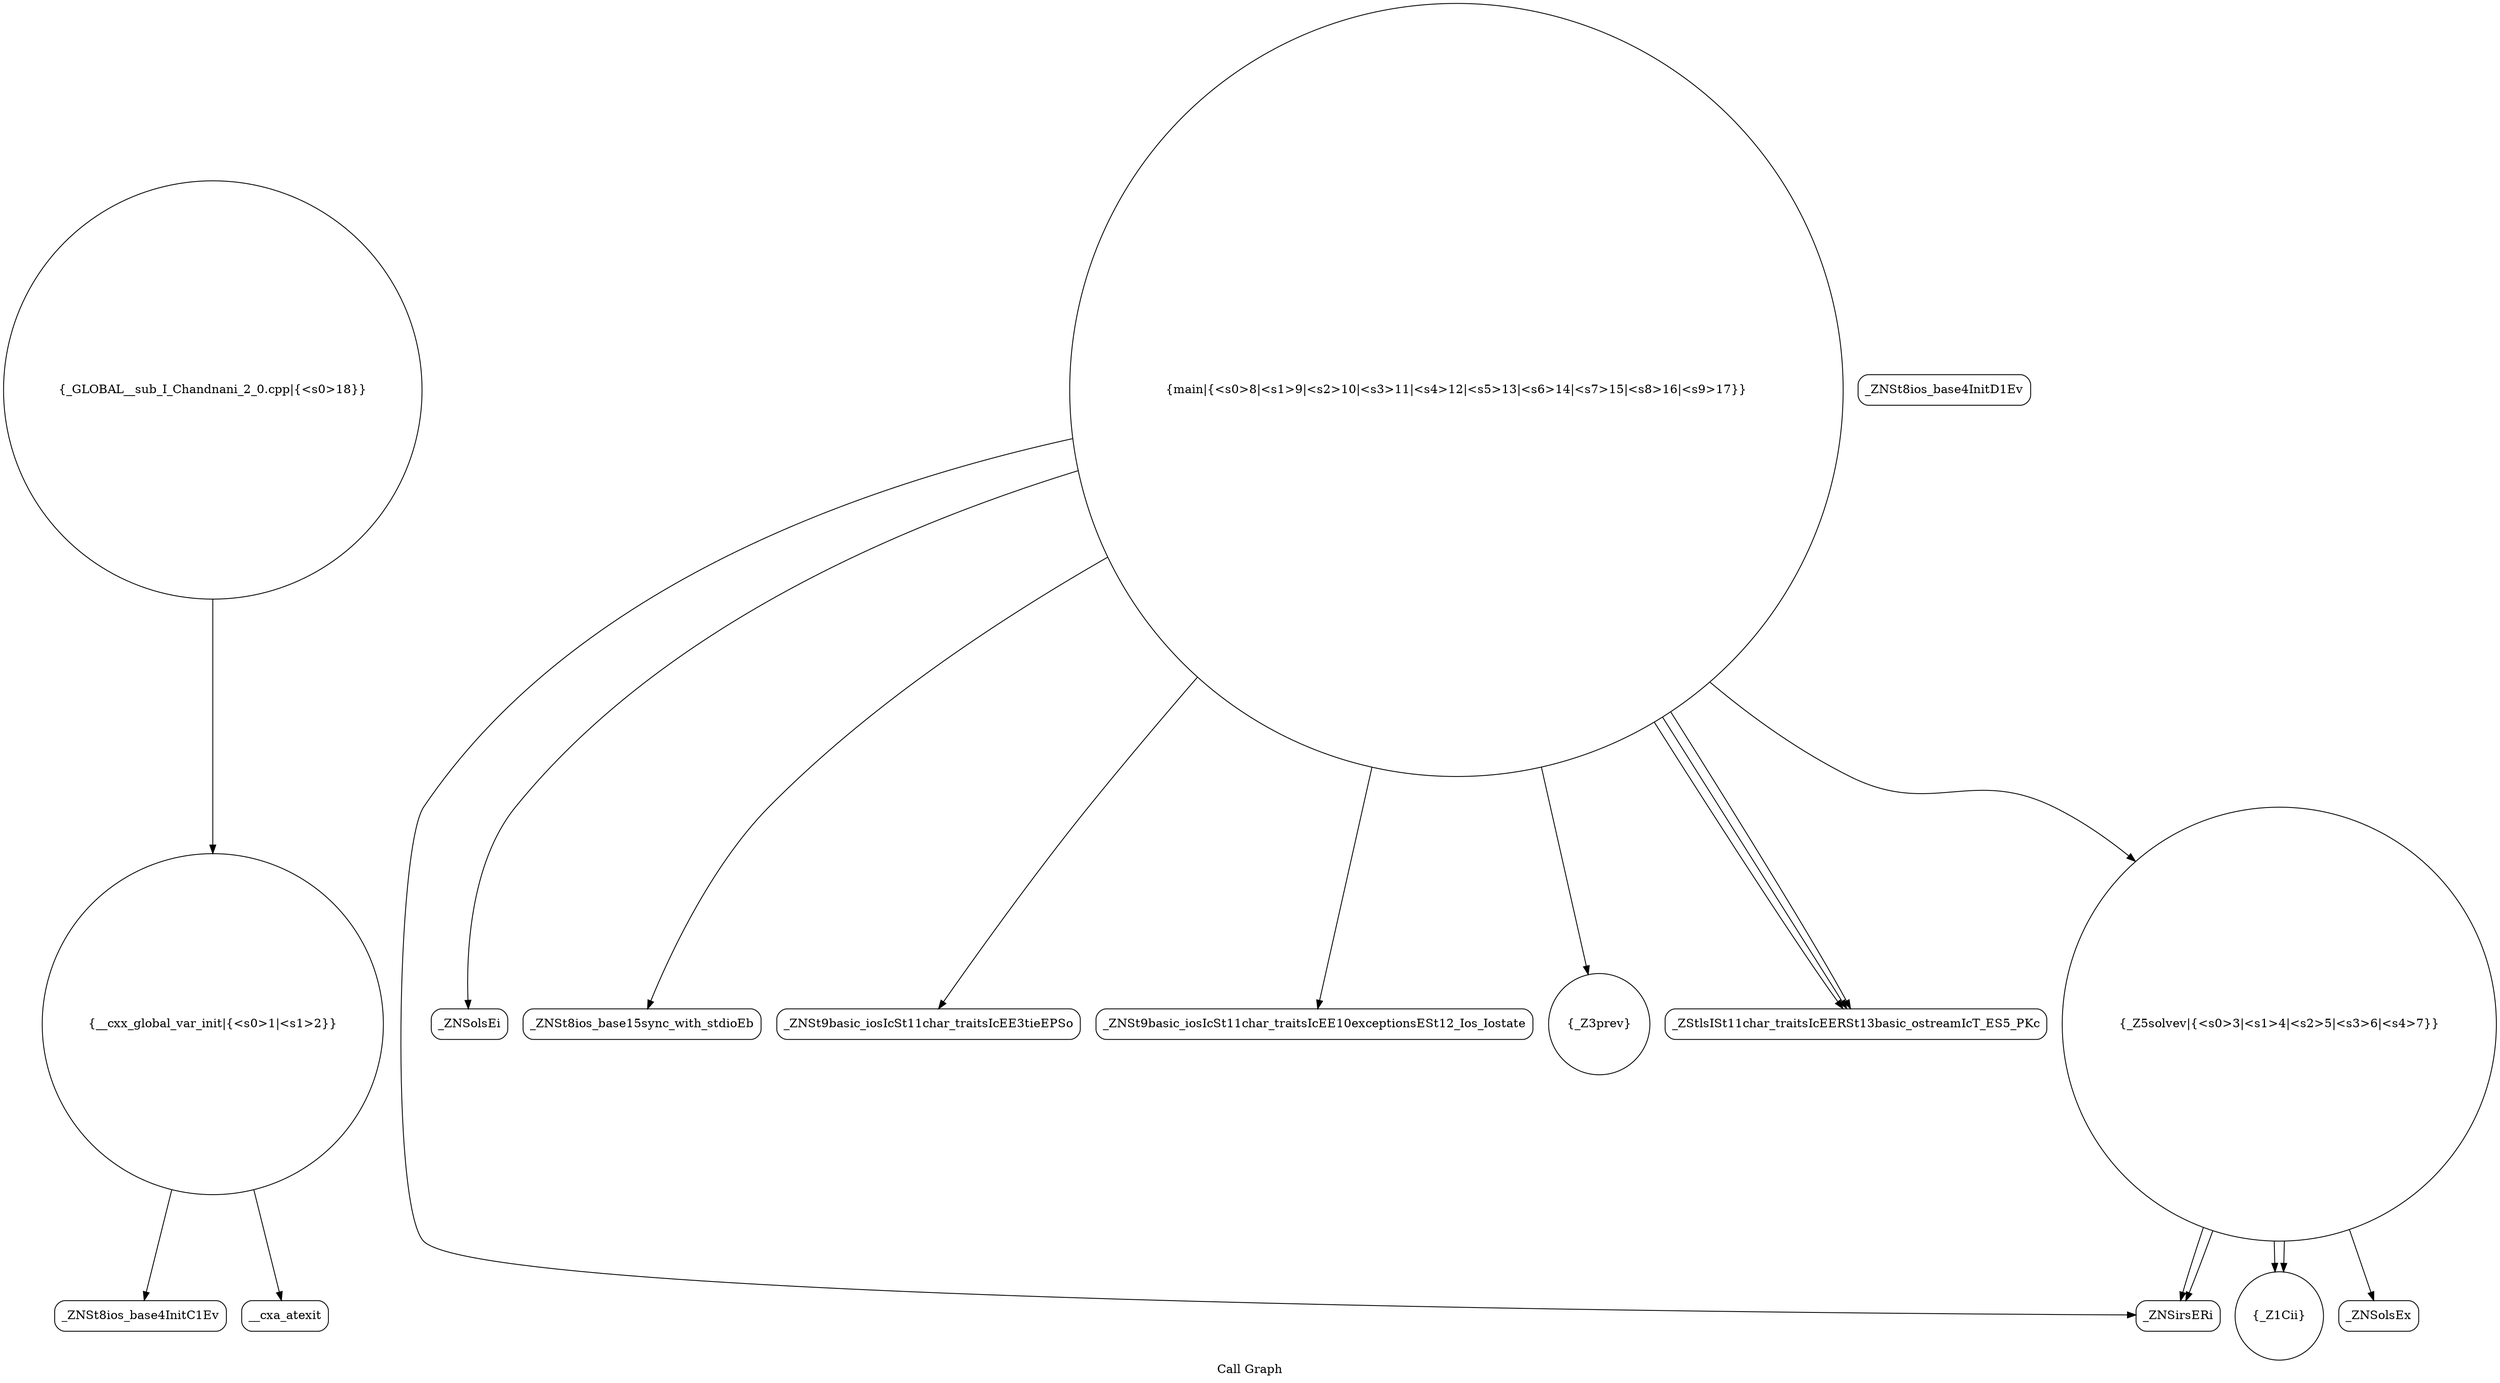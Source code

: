 digraph "Call Graph" {
	label="Call Graph";

	Node0x556f89008270 [shape=record,shape=circle,label="{__cxx_global_var_init|{<s0>1|<s1>2}}"];
	Node0x556f89008270:s0 -> Node0x556f89008700[color=black];
	Node0x556f89008270:s1 -> Node0x556f89008800[color=black];
	Node0x556f89008a00 [shape=record,shape=Mrecord,label="{_ZNSirsERi}"];
	Node0x556f89008d80 [shape=record,shape=Mrecord,label="{_ZNSolsEi}"];
	Node0x556f89008780 [shape=record,shape=Mrecord,label="{_ZNSt8ios_base4InitD1Ev}"];
	Node0x556f89008b00 [shape=record,shape=circle,label="{main|{<s0>8|<s1>9|<s2>10|<s3>11|<s4>12|<s5>13|<s6>14|<s7>15|<s8>16|<s9>17}}"];
	Node0x556f89008b00:s0 -> Node0x556f89008b80[color=black];
	Node0x556f89008b00:s1 -> Node0x556f89008c00[color=black];
	Node0x556f89008b00:s2 -> Node0x556f89008c80[color=black];
	Node0x556f89008b00:s3 -> Node0x556f89008880[color=black];
	Node0x556f89008b00:s4 -> Node0x556f89008a00[color=black];
	Node0x556f89008b00:s5 -> Node0x556f89008d00[color=black];
	Node0x556f89008b00:s6 -> Node0x556f89008d80[color=black];
	Node0x556f89008b00:s7 -> Node0x556f89008d00[color=black];
	Node0x556f89008b00:s8 -> Node0x556f89008980[color=black];
	Node0x556f89008b00:s9 -> Node0x556f89008d00[color=black];
	Node0x556f89008880 [shape=record,shape=circle,label="{_Z3prev}"];
	Node0x556f89008c00 [shape=record,shape=Mrecord,label="{_ZNSt9basic_iosIcSt11char_traitsIcEE3tieEPSo}"];
	Node0x556f89008980 [shape=record,shape=circle,label="{_Z5solvev|{<s0>3|<s1>4|<s2>5|<s3>6|<s4>7}}"];
	Node0x556f89008980:s0 -> Node0x556f89008a00[color=black];
	Node0x556f89008980:s1 -> Node0x556f89008a00[color=black];
	Node0x556f89008980:s2 -> Node0x556f89008900[color=black];
	Node0x556f89008980:s3 -> Node0x556f89008900[color=black];
	Node0x556f89008980:s4 -> Node0x556f89008a80[color=black];
	Node0x556f89008d00 [shape=record,shape=Mrecord,label="{_ZStlsISt11char_traitsIcEERSt13basic_ostreamIcT_ES5_PKc}"];
	Node0x556f89008700 [shape=record,shape=Mrecord,label="{_ZNSt8ios_base4InitC1Ev}"];
	Node0x556f89008a80 [shape=record,shape=Mrecord,label="{_ZNSolsEx}"];
	Node0x556f89008e00 [shape=record,shape=circle,label="{_GLOBAL__sub_I_Chandnani_2_0.cpp|{<s0>18}}"];
	Node0x556f89008e00:s0 -> Node0x556f89008270[color=black];
	Node0x556f89008800 [shape=record,shape=Mrecord,label="{__cxa_atexit}"];
	Node0x556f89008b80 [shape=record,shape=Mrecord,label="{_ZNSt8ios_base15sync_with_stdioEb}"];
	Node0x556f89008900 [shape=record,shape=circle,label="{_Z1Cii}"];
	Node0x556f89008c80 [shape=record,shape=Mrecord,label="{_ZNSt9basic_iosIcSt11char_traitsIcEE10exceptionsESt12_Ios_Iostate}"];
}
